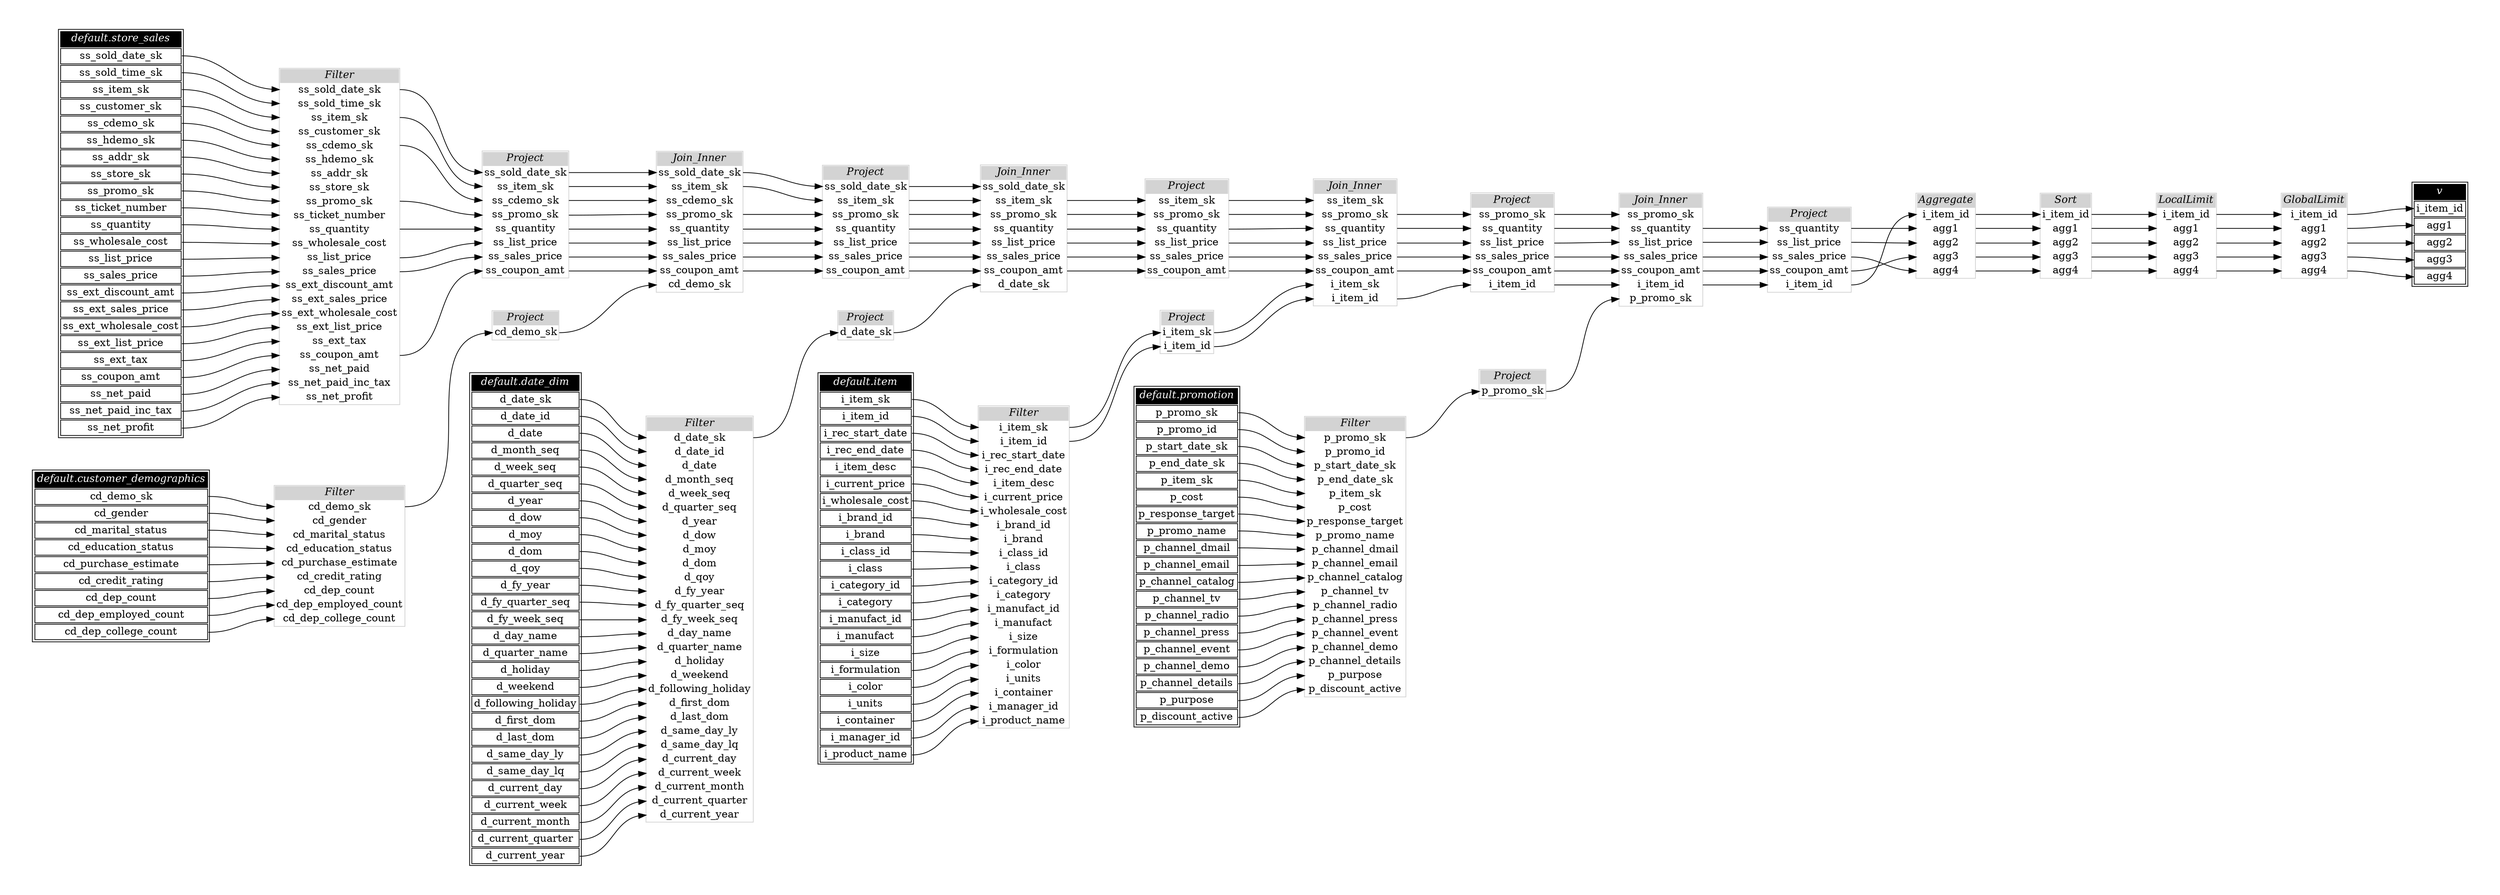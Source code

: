 // Automatically generated by TPCDSFlowTestSuite


digraph {
  graph [pad="0.5" nodesep="0.5" ranksep="1" fontname="Helvetica" rankdir=LR];
  node [shape=plaintext]

  
"Aggregate_cbdb5c3" [label=<
<table color="lightgray" border="1" cellborder="0" cellspacing="0">
  <tr><td bgcolor="lightgray" port="nodeName"><i>Aggregate</i></td></tr>
  <tr><td port="0">i_item_id</td></tr>
<tr><td port="1">agg1</td></tr>
<tr><td port="2">agg2</td></tr>
<tr><td port="3">agg3</td></tr>
<tr><td port="4">agg4</td></tr>
</table>>];
     

"Filter_c35aedf" [label=<
<table color="lightgray" border="1" cellborder="0" cellspacing="0">
  <tr><td bgcolor="lightgray" port="nodeName"><i>Filter</i></td></tr>
  <tr><td port="0">p_promo_sk</td></tr>
<tr><td port="1">p_promo_id</td></tr>
<tr><td port="2">p_start_date_sk</td></tr>
<tr><td port="3">p_end_date_sk</td></tr>
<tr><td port="4">p_item_sk</td></tr>
<tr><td port="5">p_cost</td></tr>
<tr><td port="6">p_response_target</td></tr>
<tr><td port="7">p_promo_name</td></tr>
<tr><td port="8">p_channel_dmail</td></tr>
<tr><td port="9">p_channel_email</td></tr>
<tr><td port="10">p_channel_catalog</td></tr>
<tr><td port="11">p_channel_tv</td></tr>
<tr><td port="12">p_channel_radio</td></tr>
<tr><td port="13">p_channel_press</td></tr>
<tr><td port="14">p_channel_event</td></tr>
<tr><td port="15">p_channel_demo</td></tr>
<tr><td port="16">p_channel_details</td></tr>
<tr><td port="17">p_purpose</td></tr>
<tr><td port="18">p_discount_active</td></tr>
</table>>];
     

"Filter_c74e72f" [label=<
<table color="lightgray" border="1" cellborder="0" cellspacing="0">
  <tr><td bgcolor="lightgray" port="nodeName"><i>Filter</i></td></tr>
  <tr><td port="0">d_date_sk</td></tr>
<tr><td port="1">d_date_id</td></tr>
<tr><td port="2">d_date</td></tr>
<tr><td port="3">d_month_seq</td></tr>
<tr><td port="4">d_week_seq</td></tr>
<tr><td port="5">d_quarter_seq</td></tr>
<tr><td port="6">d_year</td></tr>
<tr><td port="7">d_dow</td></tr>
<tr><td port="8">d_moy</td></tr>
<tr><td port="9">d_dom</td></tr>
<tr><td port="10">d_qoy</td></tr>
<tr><td port="11">d_fy_year</td></tr>
<tr><td port="12">d_fy_quarter_seq</td></tr>
<tr><td port="13">d_fy_week_seq</td></tr>
<tr><td port="14">d_day_name</td></tr>
<tr><td port="15">d_quarter_name</td></tr>
<tr><td port="16">d_holiday</td></tr>
<tr><td port="17">d_weekend</td></tr>
<tr><td port="18">d_following_holiday</td></tr>
<tr><td port="19">d_first_dom</td></tr>
<tr><td port="20">d_last_dom</td></tr>
<tr><td port="21">d_same_day_ly</td></tr>
<tr><td port="22">d_same_day_lq</td></tr>
<tr><td port="23">d_current_day</td></tr>
<tr><td port="24">d_current_week</td></tr>
<tr><td port="25">d_current_month</td></tr>
<tr><td port="26">d_current_quarter</td></tr>
<tr><td port="27">d_current_year</td></tr>
</table>>];
     

"Filter_ca70cea" [label=<
<table color="lightgray" border="1" cellborder="0" cellspacing="0">
  <tr><td bgcolor="lightgray" port="nodeName"><i>Filter</i></td></tr>
  <tr><td port="0">i_item_sk</td></tr>
<tr><td port="1">i_item_id</td></tr>
<tr><td port="2">i_rec_start_date</td></tr>
<tr><td port="3">i_rec_end_date</td></tr>
<tr><td port="4">i_item_desc</td></tr>
<tr><td port="5">i_current_price</td></tr>
<tr><td port="6">i_wholesale_cost</td></tr>
<tr><td port="7">i_brand_id</td></tr>
<tr><td port="8">i_brand</td></tr>
<tr><td port="9">i_class_id</td></tr>
<tr><td port="10">i_class</td></tr>
<tr><td port="11">i_category_id</td></tr>
<tr><td port="12">i_category</td></tr>
<tr><td port="13">i_manufact_id</td></tr>
<tr><td port="14">i_manufact</td></tr>
<tr><td port="15">i_size</td></tr>
<tr><td port="16">i_formulation</td></tr>
<tr><td port="17">i_color</td></tr>
<tr><td port="18">i_units</td></tr>
<tr><td port="19">i_container</td></tr>
<tr><td port="20">i_manager_id</td></tr>
<tr><td port="21">i_product_name</td></tr>
</table>>];
     

"Filter_e59f6db" [label=<
<table color="lightgray" border="1" cellborder="0" cellspacing="0">
  <tr><td bgcolor="lightgray" port="nodeName"><i>Filter</i></td></tr>
  <tr><td port="0">ss_sold_date_sk</td></tr>
<tr><td port="1">ss_sold_time_sk</td></tr>
<tr><td port="2">ss_item_sk</td></tr>
<tr><td port="3">ss_customer_sk</td></tr>
<tr><td port="4">ss_cdemo_sk</td></tr>
<tr><td port="5">ss_hdemo_sk</td></tr>
<tr><td port="6">ss_addr_sk</td></tr>
<tr><td port="7">ss_store_sk</td></tr>
<tr><td port="8">ss_promo_sk</td></tr>
<tr><td port="9">ss_ticket_number</td></tr>
<tr><td port="10">ss_quantity</td></tr>
<tr><td port="11">ss_wholesale_cost</td></tr>
<tr><td port="12">ss_list_price</td></tr>
<tr><td port="13">ss_sales_price</td></tr>
<tr><td port="14">ss_ext_discount_amt</td></tr>
<tr><td port="15">ss_ext_sales_price</td></tr>
<tr><td port="16">ss_ext_wholesale_cost</td></tr>
<tr><td port="17">ss_ext_list_price</td></tr>
<tr><td port="18">ss_ext_tax</td></tr>
<tr><td port="19">ss_coupon_amt</td></tr>
<tr><td port="20">ss_net_paid</td></tr>
<tr><td port="21">ss_net_paid_inc_tax</td></tr>
<tr><td port="22">ss_net_profit</td></tr>
</table>>];
     

"Filter_ec84907" [label=<
<table color="lightgray" border="1" cellborder="0" cellspacing="0">
  <tr><td bgcolor="lightgray" port="nodeName"><i>Filter</i></td></tr>
  <tr><td port="0">cd_demo_sk</td></tr>
<tr><td port="1">cd_gender</td></tr>
<tr><td port="2">cd_marital_status</td></tr>
<tr><td port="3">cd_education_status</td></tr>
<tr><td port="4">cd_purchase_estimate</td></tr>
<tr><td port="5">cd_credit_rating</td></tr>
<tr><td port="6">cd_dep_count</td></tr>
<tr><td port="7">cd_dep_employed_count</td></tr>
<tr><td port="8">cd_dep_college_count</td></tr>
</table>>];
     

"GlobalLimit_c6d2c4c" [label=<
<table color="lightgray" border="1" cellborder="0" cellspacing="0">
  <tr><td bgcolor="lightgray" port="nodeName"><i>GlobalLimit</i></td></tr>
  <tr><td port="0">i_item_id</td></tr>
<tr><td port="1">agg1</td></tr>
<tr><td port="2">agg2</td></tr>
<tr><td port="3">agg3</td></tr>
<tr><td port="4">agg4</td></tr>
</table>>];
     

"Join_Inner_4b6ca9d" [label=<
<table color="lightgray" border="1" cellborder="0" cellspacing="0">
  <tr><td bgcolor="lightgray" port="nodeName"><i>Join_Inner</i></td></tr>
  <tr><td port="0">ss_promo_sk</td></tr>
<tr><td port="1">ss_quantity</td></tr>
<tr><td port="2">ss_list_price</td></tr>
<tr><td port="3">ss_sales_price</td></tr>
<tr><td port="4">ss_coupon_amt</td></tr>
<tr><td port="5">i_item_id</td></tr>
<tr><td port="6">p_promo_sk</td></tr>
</table>>];
     

"Join_Inner_54a43c5" [label=<
<table color="lightgray" border="1" cellborder="0" cellspacing="0">
  <tr><td bgcolor="lightgray" port="nodeName"><i>Join_Inner</i></td></tr>
  <tr><td port="0">ss_sold_date_sk</td></tr>
<tr><td port="1">ss_item_sk</td></tr>
<tr><td port="2">ss_promo_sk</td></tr>
<tr><td port="3">ss_quantity</td></tr>
<tr><td port="4">ss_list_price</td></tr>
<tr><td port="5">ss_sales_price</td></tr>
<tr><td port="6">ss_coupon_amt</td></tr>
<tr><td port="7">d_date_sk</td></tr>
</table>>];
     

"Join_Inner_732d9a0" [label=<
<table color="lightgray" border="1" cellborder="0" cellspacing="0">
  <tr><td bgcolor="lightgray" port="nodeName"><i>Join_Inner</i></td></tr>
  <tr><td port="0">ss_item_sk</td></tr>
<tr><td port="1">ss_promo_sk</td></tr>
<tr><td port="2">ss_quantity</td></tr>
<tr><td port="3">ss_list_price</td></tr>
<tr><td port="4">ss_sales_price</td></tr>
<tr><td port="5">ss_coupon_amt</td></tr>
<tr><td port="6">i_item_sk</td></tr>
<tr><td port="7">i_item_id</td></tr>
</table>>];
     

"Join_Inner_9ac1660" [label=<
<table color="lightgray" border="1" cellborder="0" cellspacing="0">
  <tr><td bgcolor="lightgray" port="nodeName"><i>Join_Inner</i></td></tr>
  <tr><td port="0">ss_sold_date_sk</td></tr>
<tr><td port="1">ss_item_sk</td></tr>
<tr><td port="2">ss_cdemo_sk</td></tr>
<tr><td port="3">ss_promo_sk</td></tr>
<tr><td port="4">ss_quantity</td></tr>
<tr><td port="5">ss_list_price</td></tr>
<tr><td port="6">ss_sales_price</td></tr>
<tr><td port="7">ss_coupon_amt</td></tr>
<tr><td port="8">cd_demo_sk</td></tr>
</table>>];
     

"LocalLimit_1aac34c" [label=<
<table color="lightgray" border="1" cellborder="0" cellspacing="0">
  <tr><td bgcolor="lightgray" port="nodeName"><i>LocalLimit</i></td></tr>
  <tr><td port="0">i_item_id</td></tr>
<tr><td port="1">agg1</td></tr>
<tr><td port="2">agg2</td></tr>
<tr><td port="3">agg3</td></tr>
<tr><td port="4">agg4</td></tr>
</table>>];
     

"Project_083d903" [label=<
<table color="lightgray" border="1" cellborder="0" cellspacing="0">
  <tr><td bgcolor="lightgray" port="nodeName"><i>Project</i></td></tr>
  <tr><td port="0">p_promo_sk</td></tr>
</table>>];
     

"Project_11376dc" [label=<
<table color="lightgray" border="1" cellborder="0" cellspacing="0">
  <tr><td bgcolor="lightgray" port="nodeName"><i>Project</i></td></tr>
  <tr><td port="0">ss_sold_date_sk</td></tr>
<tr><td port="1">ss_item_sk</td></tr>
<tr><td port="2">ss_cdemo_sk</td></tr>
<tr><td port="3">ss_promo_sk</td></tr>
<tr><td port="4">ss_quantity</td></tr>
<tr><td port="5">ss_list_price</td></tr>
<tr><td port="6">ss_sales_price</td></tr>
<tr><td port="7">ss_coupon_amt</td></tr>
</table>>];
     

"Project_1a7be31" [label=<
<table color="lightgray" border="1" cellborder="0" cellspacing="0">
  <tr><td bgcolor="lightgray" port="nodeName"><i>Project</i></td></tr>
  <tr><td port="0">d_date_sk</td></tr>
</table>>];
     

"Project_1f5864b" [label=<
<table color="lightgray" border="1" cellborder="0" cellspacing="0">
  <tr><td bgcolor="lightgray" port="nodeName"><i>Project</i></td></tr>
  <tr><td port="0">ss_promo_sk</td></tr>
<tr><td port="1">ss_quantity</td></tr>
<tr><td port="2">ss_list_price</td></tr>
<tr><td port="3">ss_sales_price</td></tr>
<tr><td port="4">ss_coupon_amt</td></tr>
<tr><td port="5">i_item_id</td></tr>
</table>>];
     

"Project_3348681" [label=<
<table color="lightgray" border="1" cellborder="0" cellspacing="0">
  <tr><td bgcolor="lightgray" port="nodeName"><i>Project</i></td></tr>
  <tr><td port="0">cd_demo_sk</td></tr>
</table>>];
     

"Project_8a296f7" [label=<
<table color="lightgray" border="1" cellborder="0" cellspacing="0">
  <tr><td bgcolor="lightgray" port="nodeName"><i>Project</i></td></tr>
  <tr><td port="0">ss_item_sk</td></tr>
<tr><td port="1">ss_promo_sk</td></tr>
<tr><td port="2">ss_quantity</td></tr>
<tr><td port="3">ss_list_price</td></tr>
<tr><td port="4">ss_sales_price</td></tr>
<tr><td port="5">ss_coupon_amt</td></tr>
</table>>];
     

"Project_92469bc" [label=<
<table color="lightgray" border="1" cellborder="0" cellspacing="0">
  <tr><td bgcolor="lightgray" port="nodeName"><i>Project</i></td></tr>
  <tr><td port="0">ss_sold_date_sk</td></tr>
<tr><td port="1">ss_item_sk</td></tr>
<tr><td port="2">ss_promo_sk</td></tr>
<tr><td port="3">ss_quantity</td></tr>
<tr><td port="4">ss_list_price</td></tr>
<tr><td port="5">ss_sales_price</td></tr>
<tr><td port="6">ss_coupon_amt</td></tr>
</table>>];
     

"Project_a927965" [label=<
<table color="lightgray" border="1" cellborder="0" cellspacing="0">
  <tr><td bgcolor="lightgray" port="nodeName"><i>Project</i></td></tr>
  <tr><td port="0">i_item_sk</td></tr>
<tr><td port="1">i_item_id</td></tr>
</table>>];
     

"Project_c6ad190" [label=<
<table color="lightgray" border="1" cellborder="0" cellspacing="0">
  <tr><td bgcolor="lightgray" port="nodeName"><i>Project</i></td></tr>
  <tr><td port="0">ss_quantity</td></tr>
<tr><td port="1">ss_list_price</td></tr>
<tr><td port="2">ss_sales_price</td></tr>
<tr><td port="3">ss_coupon_amt</td></tr>
<tr><td port="4">i_item_id</td></tr>
</table>>];
     

"Sort_df4d8d5" [label=<
<table color="lightgray" border="1" cellborder="0" cellspacing="0">
  <tr><td bgcolor="lightgray" port="nodeName"><i>Sort</i></td></tr>
  <tr><td port="0">i_item_id</td></tr>
<tr><td port="1">agg1</td></tr>
<tr><td port="2">agg2</td></tr>
<tr><td port="3">agg3</td></tr>
<tr><td port="4">agg4</td></tr>
</table>>];
     

"default.customer_demographics" [color="black" label=<
<table>
  <tr><td bgcolor="black" port="nodeName"><i><font color="white">default.customer_demographics</font></i></td></tr>
  <tr><td port="0">cd_demo_sk</td></tr>
<tr><td port="1">cd_gender</td></tr>
<tr><td port="2">cd_marital_status</td></tr>
<tr><td port="3">cd_education_status</td></tr>
<tr><td port="4">cd_purchase_estimate</td></tr>
<tr><td port="5">cd_credit_rating</td></tr>
<tr><td port="6">cd_dep_count</td></tr>
<tr><td port="7">cd_dep_employed_count</td></tr>
<tr><td port="8">cd_dep_college_count</td></tr>
</table>>];
     

"default.date_dim" [color="black" label=<
<table>
  <tr><td bgcolor="black" port="nodeName"><i><font color="white">default.date_dim</font></i></td></tr>
  <tr><td port="0">d_date_sk</td></tr>
<tr><td port="1">d_date_id</td></tr>
<tr><td port="2">d_date</td></tr>
<tr><td port="3">d_month_seq</td></tr>
<tr><td port="4">d_week_seq</td></tr>
<tr><td port="5">d_quarter_seq</td></tr>
<tr><td port="6">d_year</td></tr>
<tr><td port="7">d_dow</td></tr>
<tr><td port="8">d_moy</td></tr>
<tr><td port="9">d_dom</td></tr>
<tr><td port="10">d_qoy</td></tr>
<tr><td port="11">d_fy_year</td></tr>
<tr><td port="12">d_fy_quarter_seq</td></tr>
<tr><td port="13">d_fy_week_seq</td></tr>
<tr><td port="14">d_day_name</td></tr>
<tr><td port="15">d_quarter_name</td></tr>
<tr><td port="16">d_holiday</td></tr>
<tr><td port="17">d_weekend</td></tr>
<tr><td port="18">d_following_holiday</td></tr>
<tr><td port="19">d_first_dom</td></tr>
<tr><td port="20">d_last_dom</td></tr>
<tr><td port="21">d_same_day_ly</td></tr>
<tr><td port="22">d_same_day_lq</td></tr>
<tr><td port="23">d_current_day</td></tr>
<tr><td port="24">d_current_week</td></tr>
<tr><td port="25">d_current_month</td></tr>
<tr><td port="26">d_current_quarter</td></tr>
<tr><td port="27">d_current_year</td></tr>
</table>>];
     

"default.item" [color="black" label=<
<table>
  <tr><td bgcolor="black" port="nodeName"><i><font color="white">default.item</font></i></td></tr>
  <tr><td port="0">i_item_sk</td></tr>
<tr><td port="1">i_item_id</td></tr>
<tr><td port="2">i_rec_start_date</td></tr>
<tr><td port="3">i_rec_end_date</td></tr>
<tr><td port="4">i_item_desc</td></tr>
<tr><td port="5">i_current_price</td></tr>
<tr><td port="6">i_wholesale_cost</td></tr>
<tr><td port="7">i_brand_id</td></tr>
<tr><td port="8">i_brand</td></tr>
<tr><td port="9">i_class_id</td></tr>
<tr><td port="10">i_class</td></tr>
<tr><td port="11">i_category_id</td></tr>
<tr><td port="12">i_category</td></tr>
<tr><td port="13">i_manufact_id</td></tr>
<tr><td port="14">i_manufact</td></tr>
<tr><td port="15">i_size</td></tr>
<tr><td port="16">i_formulation</td></tr>
<tr><td port="17">i_color</td></tr>
<tr><td port="18">i_units</td></tr>
<tr><td port="19">i_container</td></tr>
<tr><td port="20">i_manager_id</td></tr>
<tr><td port="21">i_product_name</td></tr>
</table>>];
     

"default.promotion" [color="black" label=<
<table>
  <tr><td bgcolor="black" port="nodeName"><i><font color="white">default.promotion</font></i></td></tr>
  <tr><td port="0">p_promo_sk</td></tr>
<tr><td port="1">p_promo_id</td></tr>
<tr><td port="2">p_start_date_sk</td></tr>
<tr><td port="3">p_end_date_sk</td></tr>
<tr><td port="4">p_item_sk</td></tr>
<tr><td port="5">p_cost</td></tr>
<tr><td port="6">p_response_target</td></tr>
<tr><td port="7">p_promo_name</td></tr>
<tr><td port="8">p_channel_dmail</td></tr>
<tr><td port="9">p_channel_email</td></tr>
<tr><td port="10">p_channel_catalog</td></tr>
<tr><td port="11">p_channel_tv</td></tr>
<tr><td port="12">p_channel_radio</td></tr>
<tr><td port="13">p_channel_press</td></tr>
<tr><td port="14">p_channel_event</td></tr>
<tr><td port="15">p_channel_demo</td></tr>
<tr><td port="16">p_channel_details</td></tr>
<tr><td port="17">p_purpose</td></tr>
<tr><td port="18">p_discount_active</td></tr>
</table>>];
     

"default.store_sales" [color="black" label=<
<table>
  <tr><td bgcolor="black" port="nodeName"><i><font color="white">default.store_sales</font></i></td></tr>
  <tr><td port="0">ss_sold_date_sk</td></tr>
<tr><td port="1">ss_sold_time_sk</td></tr>
<tr><td port="2">ss_item_sk</td></tr>
<tr><td port="3">ss_customer_sk</td></tr>
<tr><td port="4">ss_cdemo_sk</td></tr>
<tr><td port="5">ss_hdemo_sk</td></tr>
<tr><td port="6">ss_addr_sk</td></tr>
<tr><td port="7">ss_store_sk</td></tr>
<tr><td port="8">ss_promo_sk</td></tr>
<tr><td port="9">ss_ticket_number</td></tr>
<tr><td port="10">ss_quantity</td></tr>
<tr><td port="11">ss_wholesale_cost</td></tr>
<tr><td port="12">ss_list_price</td></tr>
<tr><td port="13">ss_sales_price</td></tr>
<tr><td port="14">ss_ext_discount_amt</td></tr>
<tr><td port="15">ss_ext_sales_price</td></tr>
<tr><td port="16">ss_ext_wholesale_cost</td></tr>
<tr><td port="17">ss_ext_list_price</td></tr>
<tr><td port="18">ss_ext_tax</td></tr>
<tr><td port="19">ss_coupon_amt</td></tr>
<tr><td port="20">ss_net_paid</td></tr>
<tr><td port="21">ss_net_paid_inc_tax</td></tr>
<tr><td port="22">ss_net_profit</td></tr>
</table>>];
     

"v" [color="black" label=<
<table>
  <tr><td bgcolor="black" port="nodeName"><i><font color="white">v</font></i></td></tr>
  <tr><td port="0">i_item_id</td></tr>
<tr><td port="1">agg1</td></tr>
<tr><td port="2">agg2</td></tr>
<tr><td port="3">agg3</td></tr>
<tr><td port="4">agg4</td></tr>
</table>>];
     
  "Aggregate_cbdb5c3":0 -> "Sort_df4d8d5":0;
"Aggregate_cbdb5c3":1 -> "Sort_df4d8d5":1;
"Aggregate_cbdb5c3":2 -> "Sort_df4d8d5":2;
"Aggregate_cbdb5c3":3 -> "Sort_df4d8d5":3;
"Aggregate_cbdb5c3":4 -> "Sort_df4d8d5":4;
"Filter_c35aedf":0 -> "Project_083d903":0;
"Filter_c74e72f":0 -> "Project_1a7be31":0;
"Filter_ca70cea":0 -> "Project_a927965":0;
"Filter_ca70cea":1 -> "Project_a927965":1;
"Filter_e59f6db":0 -> "Project_11376dc":0;
"Filter_e59f6db":10 -> "Project_11376dc":4;
"Filter_e59f6db":12 -> "Project_11376dc":5;
"Filter_e59f6db":13 -> "Project_11376dc":6;
"Filter_e59f6db":19 -> "Project_11376dc":7;
"Filter_e59f6db":2 -> "Project_11376dc":1;
"Filter_e59f6db":4 -> "Project_11376dc":2;
"Filter_e59f6db":8 -> "Project_11376dc":3;
"Filter_ec84907":0 -> "Project_3348681":0;
"GlobalLimit_c6d2c4c":0 -> "v":0;
"GlobalLimit_c6d2c4c":1 -> "v":1;
"GlobalLimit_c6d2c4c":2 -> "v":2;
"GlobalLimit_c6d2c4c":3 -> "v":3;
"GlobalLimit_c6d2c4c":4 -> "v":4;
"Join_Inner_4b6ca9d":1 -> "Project_c6ad190":0;
"Join_Inner_4b6ca9d":2 -> "Project_c6ad190":1;
"Join_Inner_4b6ca9d":3 -> "Project_c6ad190":2;
"Join_Inner_4b6ca9d":4 -> "Project_c6ad190":3;
"Join_Inner_4b6ca9d":5 -> "Project_c6ad190":4;
"Join_Inner_54a43c5":1 -> "Project_8a296f7":0;
"Join_Inner_54a43c5":2 -> "Project_8a296f7":1;
"Join_Inner_54a43c5":3 -> "Project_8a296f7":2;
"Join_Inner_54a43c5":4 -> "Project_8a296f7":3;
"Join_Inner_54a43c5":5 -> "Project_8a296f7":4;
"Join_Inner_54a43c5":6 -> "Project_8a296f7":5;
"Join_Inner_732d9a0":1 -> "Project_1f5864b":0;
"Join_Inner_732d9a0":2 -> "Project_1f5864b":1;
"Join_Inner_732d9a0":3 -> "Project_1f5864b":2;
"Join_Inner_732d9a0":4 -> "Project_1f5864b":3;
"Join_Inner_732d9a0":5 -> "Project_1f5864b":4;
"Join_Inner_732d9a0":7 -> "Project_1f5864b":5;
"Join_Inner_9ac1660":0 -> "Project_92469bc":0;
"Join_Inner_9ac1660":1 -> "Project_92469bc":1;
"Join_Inner_9ac1660":3 -> "Project_92469bc":2;
"Join_Inner_9ac1660":4 -> "Project_92469bc":3;
"Join_Inner_9ac1660":5 -> "Project_92469bc":4;
"Join_Inner_9ac1660":6 -> "Project_92469bc":5;
"Join_Inner_9ac1660":7 -> "Project_92469bc":6;
"LocalLimit_1aac34c":0 -> "GlobalLimit_c6d2c4c":0;
"LocalLimit_1aac34c":1 -> "GlobalLimit_c6d2c4c":1;
"LocalLimit_1aac34c":2 -> "GlobalLimit_c6d2c4c":2;
"LocalLimit_1aac34c":3 -> "GlobalLimit_c6d2c4c":3;
"LocalLimit_1aac34c":4 -> "GlobalLimit_c6d2c4c":4;
"Project_083d903":0 -> "Join_Inner_4b6ca9d":6;
"Project_11376dc":0 -> "Join_Inner_9ac1660":0;
"Project_11376dc":1 -> "Join_Inner_9ac1660":1;
"Project_11376dc":2 -> "Join_Inner_9ac1660":2;
"Project_11376dc":3 -> "Join_Inner_9ac1660":3;
"Project_11376dc":4 -> "Join_Inner_9ac1660":4;
"Project_11376dc":5 -> "Join_Inner_9ac1660":5;
"Project_11376dc":6 -> "Join_Inner_9ac1660":6;
"Project_11376dc":7 -> "Join_Inner_9ac1660":7;
"Project_1a7be31":0 -> "Join_Inner_54a43c5":7;
"Project_1f5864b":0 -> "Join_Inner_4b6ca9d":0;
"Project_1f5864b":1 -> "Join_Inner_4b6ca9d":1;
"Project_1f5864b":2 -> "Join_Inner_4b6ca9d":2;
"Project_1f5864b":3 -> "Join_Inner_4b6ca9d":3;
"Project_1f5864b":4 -> "Join_Inner_4b6ca9d":4;
"Project_1f5864b":5 -> "Join_Inner_4b6ca9d":5;
"Project_3348681":0 -> "Join_Inner_9ac1660":8;
"Project_8a296f7":0 -> "Join_Inner_732d9a0":0;
"Project_8a296f7":1 -> "Join_Inner_732d9a0":1;
"Project_8a296f7":2 -> "Join_Inner_732d9a0":2;
"Project_8a296f7":3 -> "Join_Inner_732d9a0":3;
"Project_8a296f7":4 -> "Join_Inner_732d9a0":4;
"Project_8a296f7":5 -> "Join_Inner_732d9a0":5;
"Project_92469bc":0 -> "Join_Inner_54a43c5":0;
"Project_92469bc":1 -> "Join_Inner_54a43c5":1;
"Project_92469bc":2 -> "Join_Inner_54a43c5":2;
"Project_92469bc":3 -> "Join_Inner_54a43c5":3;
"Project_92469bc":4 -> "Join_Inner_54a43c5":4;
"Project_92469bc":5 -> "Join_Inner_54a43c5":5;
"Project_92469bc":6 -> "Join_Inner_54a43c5":6;
"Project_a927965":0 -> "Join_Inner_732d9a0":6;
"Project_a927965":1 -> "Join_Inner_732d9a0":7;
"Project_c6ad190":0 -> "Aggregate_cbdb5c3":1;
"Project_c6ad190":1 -> "Aggregate_cbdb5c3":2;
"Project_c6ad190":2 -> "Aggregate_cbdb5c3":4;
"Project_c6ad190":3 -> "Aggregate_cbdb5c3":3;
"Project_c6ad190":4 -> "Aggregate_cbdb5c3":0;
"Sort_df4d8d5":0 -> "LocalLimit_1aac34c":0;
"Sort_df4d8d5":1 -> "LocalLimit_1aac34c":1;
"Sort_df4d8d5":2 -> "LocalLimit_1aac34c":2;
"Sort_df4d8d5":3 -> "LocalLimit_1aac34c":3;
"Sort_df4d8d5":4 -> "LocalLimit_1aac34c":4;
"default.customer_demographics":0 -> "Filter_ec84907":0;
"default.customer_demographics":1 -> "Filter_ec84907":1;
"default.customer_demographics":2 -> "Filter_ec84907":2;
"default.customer_demographics":3 -> "Filter_ec84907":3;
"default.customer_demographics":4 -> "Filter_ec84907":4;
"default.customer_demographics":5 -> "Filter_ec84907":5;
"default.customer_demographics":6 -> "Filter_ec84907":6;
"default.customer_demographics":7 -> "Filter_ec84907":7;
"default.customer_demographics":8 -> "Filter_ec84907":8;
"default.date_dim":0 -> "Filter_c74e72f":0;
"default.date_dim":1 -> "Filter_c74e72f":1;
"default.date_dim":10 -> "Filter_c74e72f":10;
"default.date_dim":11 -> "Filter_c74e72f":11;
"default.date_dim":12 -> "Filter_c74e72f":12;
"default.date_dim":13 -> "Filter_c74e72f":13;
"default.date_dim":14 -> "Filter_c74e72f":14;
"default.date_dim":15 -> "Filter_c74e72f":15;
"default.date_dim":16 -> "Filter_c74e72f":16;
"default.date_dim":17 -> "Filter_c74e72f":17;
"default.date_dim":18 -> "Filter_c74e72f":18;
"default.date_dim":19 -> "Filter_c74e72f":19;
"default.date_dim":2 -> "Filter_c74e72f":2;
"default.date_dim":20 -> "Filter_c74e72f":20;
"default.date_dim":21 -> "Filter_c74e72f":21;
"default.date_dim":22 -> "Filter_c74e72f":22;
"default.date_dim":23 -> "Filter_c74e72f":23;
"default.date_dim":24 -> "Filter_c74e72f":24;
"default.date_dim":25 -> "Filter_c74e72f":25;
"default.date_dim":26 -> "Filter_c74e72f":26;
"default.date_dim":27 -> "Filter_c74e72f":27;
"default.date_dim":3 -> "Filter_c74e72f":3;
"default.date_dim":4 -> "Filter_c74e72f":4;
"default.date_dim":5 -> "Filter_c74e72f":5;
"default.date_dim":6 -> "Filter_c74e72f":6;
"default.date_dim":7 -> "Filter_c74e72f":7;
"default.date_dim":8 -> "Filter_c74e72f":8;
"default.date_dim":9 -> "Filter_c74e72f":9;
"default.item":0 -> "Filter_ca70cea":0;
"default.item":1 -> "Filter_ca70cea":1;
"default.item":10 -> "Filter_ca70cea":10;
"default.item":11 -> "Filter_ca70cea":11;
"default.item":12 -> "Filter_ca70cea":12;
"default.item":13 -> "Filter_ca70cea":13;
"default.item":14 -> "Filter_ca70cea":14;
"default.item":15 -> "Filter_ca70cea":15;
"default.item":16 -> "Filter_ca70cea":16;
"default.item":17 -> "Filter_ca70cea":17;
"default.item":18 -> "Filter_ca70cea":18;
"default.item":19 -> "Filter_ca70cea":19;
"default.item":2 -> "Filter_ca70cea":2;
"default.item":20 -> "Filter_ca70cea":20;
"default.item":21 -> "Filter_ca70cea":21;
"default.item":3 -> "Filter_ca70cea":3;
"default.item":4 -> "Filter_ca70cea":4;
"default.item":5 -> "Filter_ca70cea":5;
"default.item":6 -> "Filter_ca70cea":6;
"default.item":7 -> "Filter_ca70cea":7;
"default.item":8 -> "Filter_ca70cea":8;
"default.item":9 -> "Filter_ca70cea":9;
"default.promotion":0 -> "Filter_c35aedf":0;
"default.promotion":1 -> "Filter_c35aedf":1;
"default.promotion":10 -> "Filter_c35aedf":10;
"default.promotion":11 -> "Filter_c35aedf":11;
"default.promotion":12 -> "Filter_c35aedf":12;
"default.promotion":13 -> "Filter_c35aedf":13;
"default.promotion":14 -> "Filter_c35aedf":14;
"default.promotion":15 -> "Filter_c35aedf":15;
"default.promotion":16 -> "Filter_c35aedf":16;
"default.promotion":17 -> "Filter_c35aedf":17;
"default.promotion":18 -> "Filter_c35aedf":18;
"default.promotion":2 -> "Filter_c35aedf":2;
"default.promotion":3 -> "Filter_c35aedf":3;
"default.promotion":4 -> "Filter_c35aedf":4;
"default.promotion":5 -> "Filter_c35aedf":5;
"default.promotion":6 -> "Filter_c35aedf":6;
"default.promotion":7 -> "Filter_c35aedf":7;
"default.promotion":8 -> "Filter_c35aedf":8;
"default.promotion":9 -> "Filter_c35aedf":9;
"default.store_sales":0 -> "Filter_e59f6db":0;
"default.store_sales":1 -> "Filter_e59f6db":1;
"default.store_sales":10 -> "Filter_e59f6db":10;
"default.store_sales":11 -> "Filter_e59f6db":11;
"default.store_sales":12 -> "Filter_e59f6db":12;
"default.store_sales":13 -> "Filter_e59f6db":13;
"default.store_sales":14 -> "Filter_e59f6db":14;
"default.store_sales":15 -> "Filter_e59f6db":15;
"default.store_sales":16 -> "Filter_e59f6db":16;
"default.store_sales":17 -> "Filter_e59f6db":17;
"default.store_sales":18 -> "Filter_e59f6db":18;
"default.store_sales":19 -> "Filter_e59f6db":19;
"default.store_sales":2 -> "Filter_e59f6db":2;
"default.store_sales":20 -> "Filter_e59f6db":20;
"default.store_sales":21 -> "Filter_e59f6db":21;
"default.store_sales":22 -> "Filter_e59f6db":22;
"default.store_sales":3 -> "Filter_e59f6db":3;
"default.store_sales":4 -> "Filter_e59f6db":4;
"default.store_sales":5 -> "Filter_e59f6db":5;
"default.store_sales":6 -> "Filter_e59f6db":6;
"default.store_sales":7 -> "Filter_e59f6db":7;
"default.store_sales":8 -> "Filter_e59f6db":8;
"default.store_sales":9 -> "Filter_e59f6db":9;
}
       